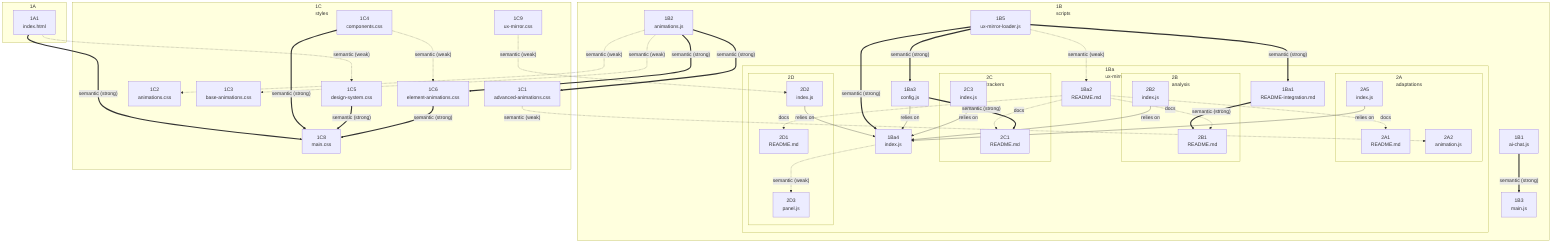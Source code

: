 flowchart TB
subgraph 1A ["1A<br>html"]
      1A1["1A1<br>index.html"]
end
subgraph 1B ["1B<br>scripts"]
      1B1["1B1<br>ai-chat.js"]
      1B2["1B2<br>animations.js"]
      1B3["1B3<br>main.js"]
      1B5["1B5<br>ux-mirror-loader.js"]
  subgraph 1Ba ["1Ba<br>ux-mirror"]
        1Ba1["1Ba1<br>README-integration.md"]
        1Ba2["1Ba2<br>README.md"]
        1Ba3["1Ba3<br>config.js"]
        1Ba4["1Ba4<br>index.js"]
    subgraph 2A ["2A<br>adaptations"]
          2A1["2A1<br>README.md"]
          2A2["2A2<br>animation.js"]
          2A5["2A5<br>index.js"]
    end
    subgraph 2B ["2B<br>analysis"]
          2B1["2B1<br>README.md"]
          2B2["2B2<br>index.js"]
    end
    subgraph 2C ["2C<br>trackers"]
          2C1["2C1<br>README.md"]
          2C3["2C3<br>index.js"]
    end
    subgraph 2D ["2D<br>ui"]
          2D1["2D1<br>README.md"]
          2D2["2D2<br>index.js"]
          2D3["2D3<br>panel.js"]
    end
  end
end
subgraph 1C ["1C<br>styles"]
      1C1["1C1<br>advanced-animations.css"]
      1C2["1C2<br>animations.css"]
      1C3["1C3<br>base-animations.css"]
      1C4["1C4<br>components.css"]
      1C5["1C5<br>design-system.css"]
      1C6["1C6<br>element-animations.css"]
      1C8["1C8<br>main.css"]
      1C9["1C9<br>ux-mirror.css"]
end

  %% -- Dependencies --
  1A1 -.->|"semantic (weak)"| 1C5
  1A1 ==>|"semantic (strong)"| 1C8
  1B1 ==>|"semantic (strong)"| 1B3
  1B2 ==>|"semantic (strong)"| 1C1
  1B2 -.->|"semantic (weak)"| 1C2
  1B2 -.->|"semantic (weak)"| 1C3
  1B2 ==>|"semantic (strong)"| 1C6
  1B5 ==>|"semantic (strong)"| 1Ba1
  1B5 -.->|"semantic (weak)"| 1Ba2
  1B5 ==>|"semantic (strong)"| 1Ba3
  1B5 ==>|"semantic (strong)"| 1Ba4
  1Ba1 ==>|"semantic (strong)"| 2B1
  1Ba2 -.->|"docs"| 2A1
  1Ba2 -.->|"docs"| 2B1
  1Ba2 -.->|"docs"| 2C1
  1Ba2 -.->|"docs"| 2D1
  1Ba3 -->|"relies on"| 1Ba4
  1Ba3 ==>|"semantic (strong)"| 2C1
  1Ba4 -.->|"semantic (weak)"| 2D3
  1C1 -.->|"semantic (weak)"| 2A2
  1C4 -.->|"semantic (weak)"| 1C6
  1C4 ==>|"semantic (strong)"| 1C8
  1C5 ==>|"semantic (strong)"| 1C8
  1C6 ==>|"semantic (strong)"| 1C8
  1C9 -.->|"semantic (weak)"| 2D2
  2A5 -->|"relies on"| 1Ba4
  2B2 -->|"relies on"| 1Ba4
  2C3 -->|"relies on"| 1Ba4
  2D2 -->|"relies on"| 1Ba4